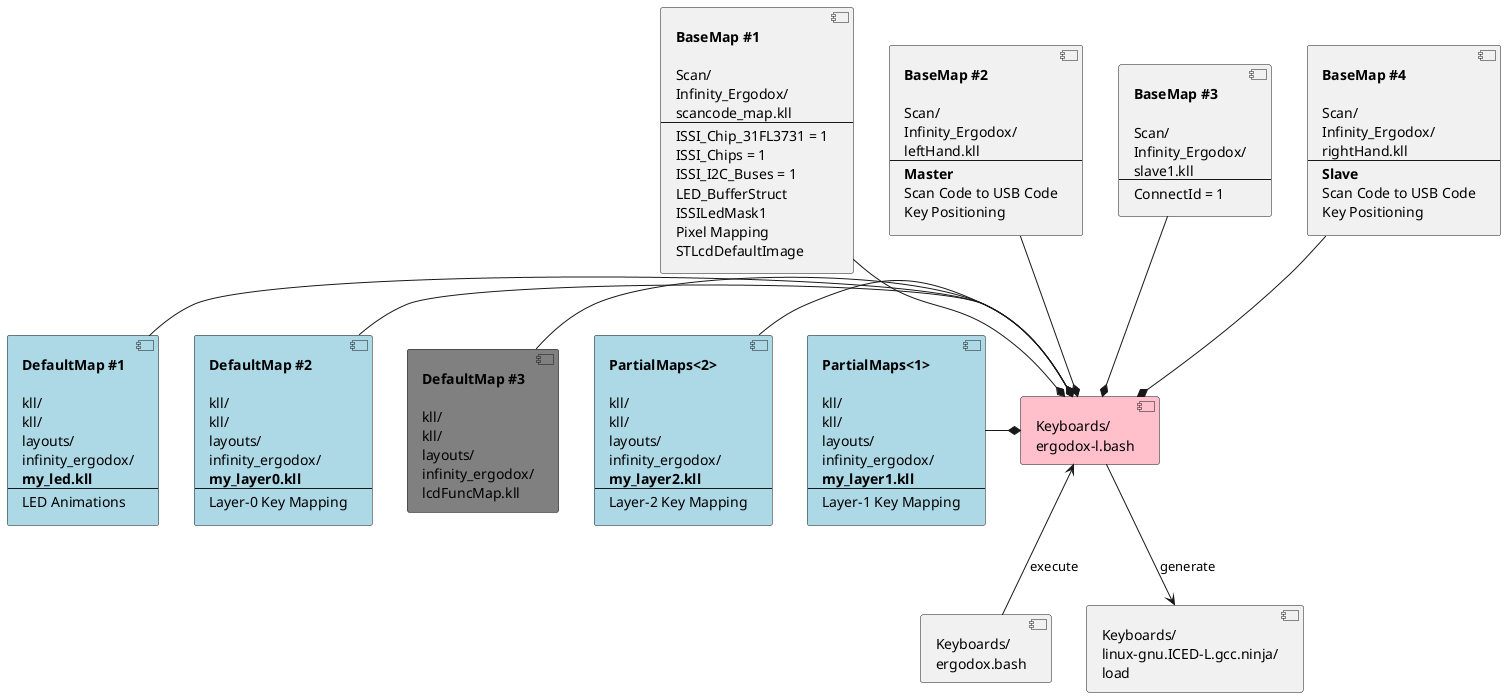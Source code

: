 '
' build.uml
'
' Pink: modified
' LightBlue: new

@startuml
component ergodox_l_bash #Pink [
Keyboards/
ergodox-l.bash
]

'component ergodox_r_bash #Pink [
'Keyboards/
'ergodox-r.bash
']

component ergodox_bash [
Keyboards/
ergodox.bash
]

component scancode_map_kll [
<b>BaseMap #1

Scan/
Infinity_Ergodox/
scancode_map.kll
---
ISSI_Chip_31FL3731 = 1
ISSI_Chips = 1
ISSI_I2C_Buses = 1
LED_BufferStruct
ISSILedMask1
Pixel Mapping
STLcdDefaultImage
]

component leftHand_kll [
<b>BaseMap #2

Scan/
Infinity_Ergodox/
leftHand.kll
---
<b>Master
Scan Code to USB Code
Key Positioning
]

component slave1_kll [
<b>BaseMap #3

Scan/
Infinity_Ergodox/
slave1.kll
---
ConnectId = 1
]

component rightHand_kll [
<b>BaseMap #4

Scan/
Infinity_Ergodox/
rightHand.kll
---
<b>Slave
Scan Code to USB Code
Key Positioning
]

component all_leds_kll #lightBlue [
<b>DefaultMap #1

kll/
kll/
layouts/
infinity_ergodox/
<b>my_led.kll
---
LED Animations
]

'component mdergo1Overlay_kll [
'<b>DefaultMap #1
'
'kll/
'kll/
'layouts/
'infinity_ergodox/
'mdergo1Overlay.kll
']

component my_layer0_kll #LightBlue [
<b>DefaultMap #2

kll/
kll/
layouts/
infinity_ergodox/
<b>my_layer0.kll
---
Layer-0 Key Mapping
]

component lcdFuncMap_kll #Gray [
<b>DefaultMap #3

kll/
kll/
layouts/
infinity_ergodox/
lcdFuncMap.kll
]

'component iced_func_kll #Gray [
'<b>PartialMaps<1>
'
'kll/
'kll/
'layouts/
'infinity_ergodox/
'iced_func.kll
']

'component iced_numpad_kll #Gray [
'<b>PartialMaps<2>
'
'kll/
'kll/
'layouts/
'infinity_ergodox/
'iced_numpad.kll
'---
'flashMode()
']

component my_layer1_kll #LightBlue [
<b>PartialMaps<1>

kll/
kll/
layouts/
infinity_ergodox/
<b>my_layer1.kll
---
Layer-1 Key Mapping
]

component my_layer2_kll #LightBlue [
<b>PartialMaps<2>

kll/
kll/
layouts/
infinity_ergodox/
<b>my_layer2.kll
---
Layer-2 Key Mapping
]

'component R_load [
'Keyboards/
'linux-gnu.ICED-R.gcc.ninja/
'load
']

component L_load [
Keyboards/
linux-gnu.ICED-L.gcc.ninja/
load
]

ergodox_bash -up-> ergodox_l_bash: execute
ergodox_l_bash --> L_load : generate

'ergodox_r_bash <-- ergodox_bash : execute
'ergodox_r_bash --> R_load : generate

scancode_map_kll     --* ergodox_l_bash
leftHand_kll         --* ergodox_l_bash
slave1_kll           --* ergodox_l_bash
rightHand_kll        --* ergodox_l_bash
all_leds_kll          -* ergodox_l_bash
'mdergo1Overlay_kll   -* ergodox_l_bash
my_layer0_kll         -* ergodox_l_bash
lcdFuncMap_kll        -* ergodox_l_bash
'iced_numpad_kll -right-* ergodox_l_bash
'iced_func_kll   -right-* ergodox_l_bash
my_layer2_kll    -right-* ergodox_l_bash
my_layer1_kll    -right-* ergodox_l_bash

'scancode_map_kll --* ergodox_r_bash
'rightHand_kll    --* ergodox_r_bash
'slave1_kll       --* ergodox_r_bash
'leftHand_kll     --* ergodox_r_bash

@enduml
